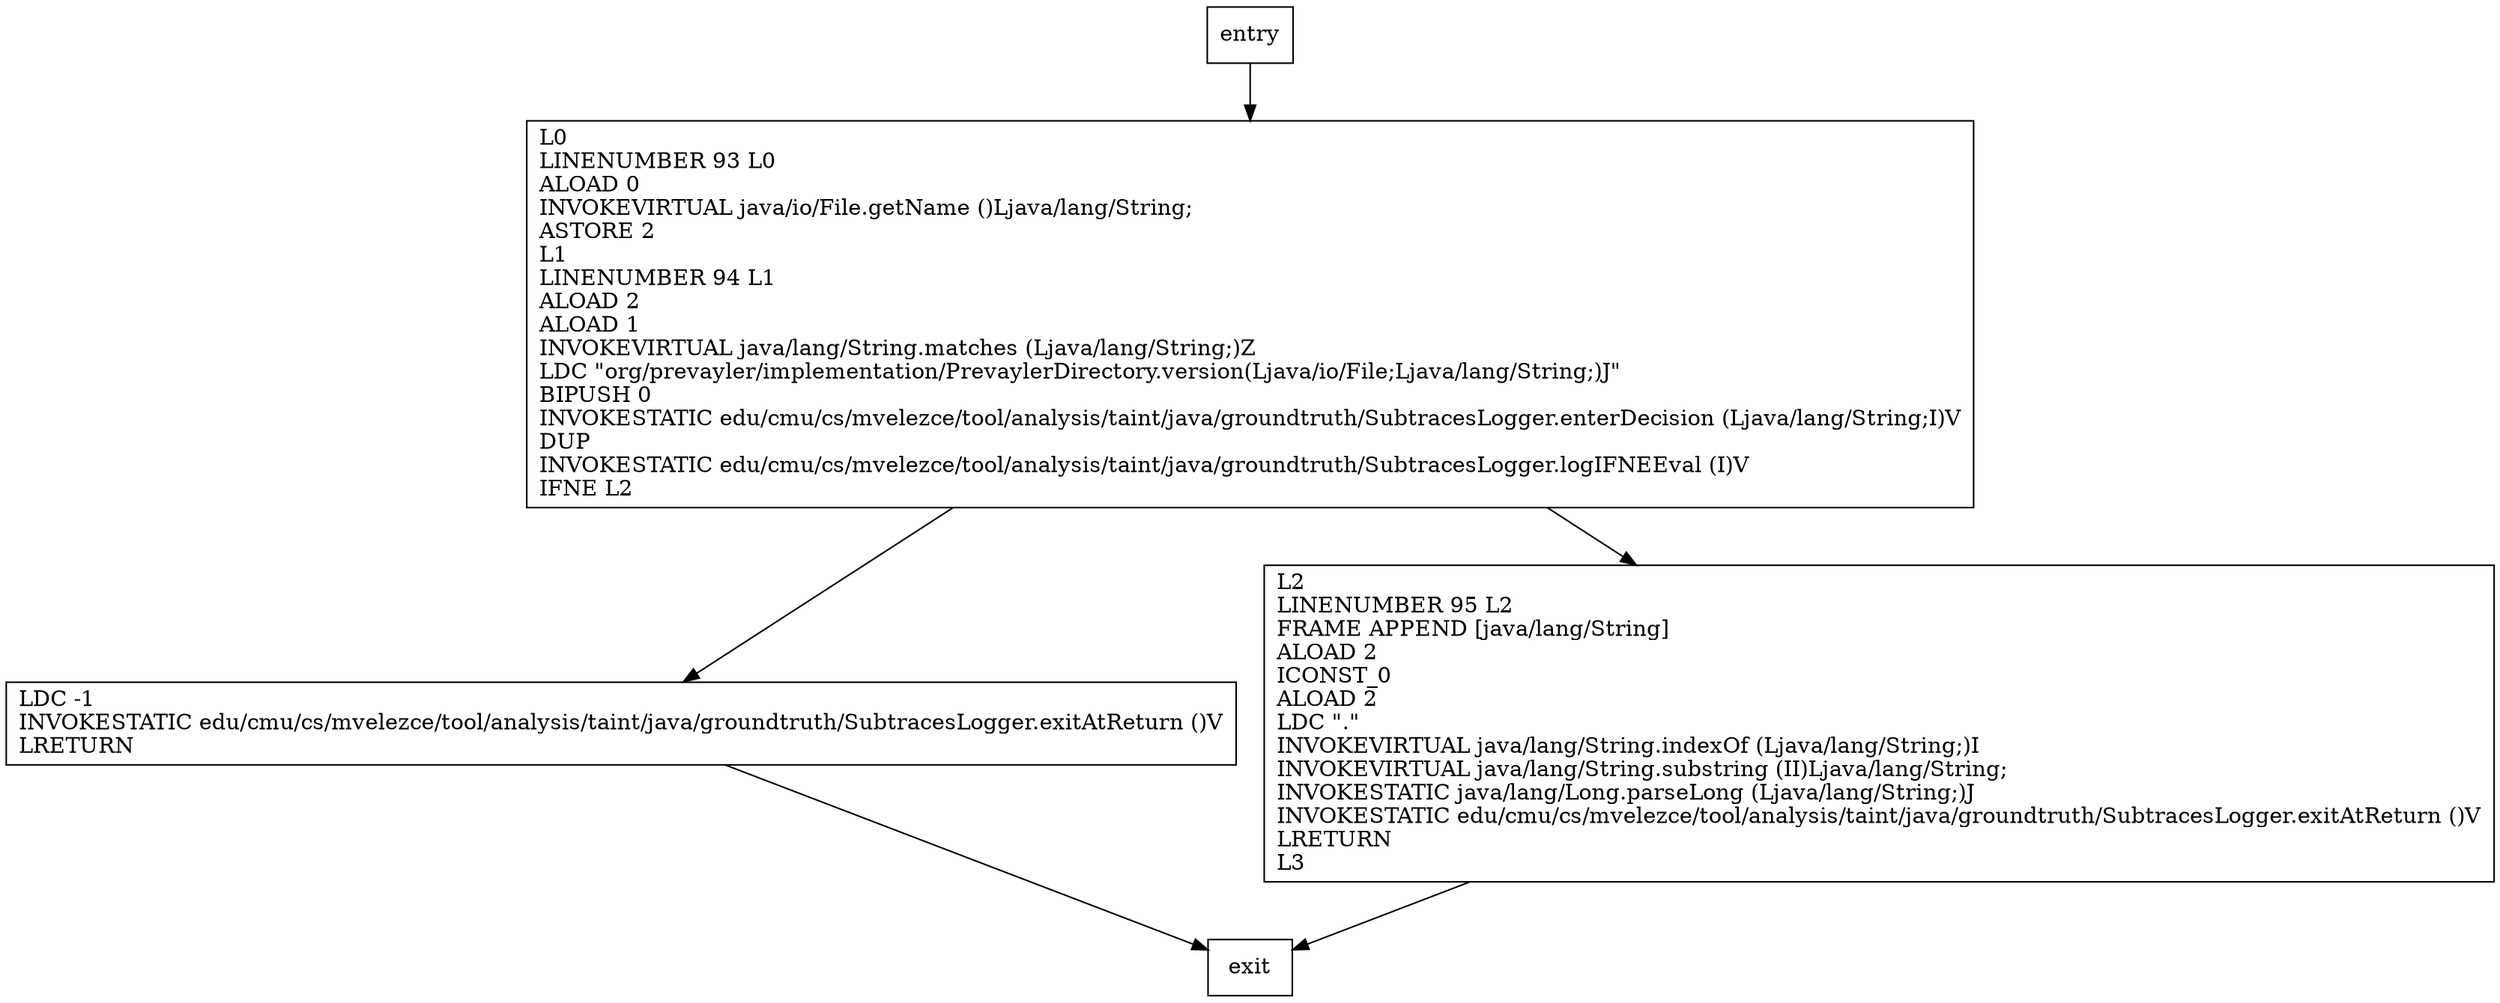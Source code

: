 digraph version {
node [shape=record];
743365178 [label="LDC -1\lINVOKESTATIC edu/cmu/cs/mvelezce/tool/analysis/taint/java/groundtruth/SubtracesLogger.exitAtReturn ()V\lLRETURN\l"];
352959830 [label="L0\lLINENUMBER 93 L0\lALOAD 0\lINVOKEVIRTUAL java/io/File.getName ()Ljava/lang/String;\lASTORE 2\lL1\lLINENUMBER 94 L1\lALOAD 2\lALOAD 1\lINVOKEVIRTUAL java/lang/String.matches (Ljava/lang/String;)Z\lLDC \"org/prevayler/implementation/PrevaylerDirectory.version(Ljava/io/File;Ljava/lang/String;)J\"\lBIPUSH 0\lINVOKESTATIC edu/cmu/cs/mvelezce/tool/analysis/taint/java/groundtruth/SubtracesLogger.enterDecision (Ljava/lang/String;I)V\lDUP\lINVOKESTATIC edu/cmu/cs/mvelezce/tool/analysis/taint/java/groundtruth/SubtracesLogger.logIFNEEval (I)V\lIFNE L2\l"];
1181479782 [label="L2\lLINENUMBER 95 L2\lFRAME APPEND [java/lang/String]\lALOAD 2\lICONST_0\lALOAD 2\lLDC \".\"\lINVOKEVIRTUAL java/lang/String.indexOf (Ljava/lang/String;)I\lINVOKEVIRTUAL java/lang/String.substring (II)Ljava/lang/String;\lINVOKESTATIC java/lang/Long.parseLong (Ljava/lang/String;)J\lINVOKESTATIC edu/cmu/cs/mvelezce/tool/analysis/taint/java/groundtruth/SubtracesLogger.exitAtReturn ()V\lLRETURN\lL3\l"];
entry;
exit;
entry -> 352959830;
743365178 -> exit;
352959830 -> 743365178;
352959830 -> 1181479782;
1181479782 -> exit;
}
